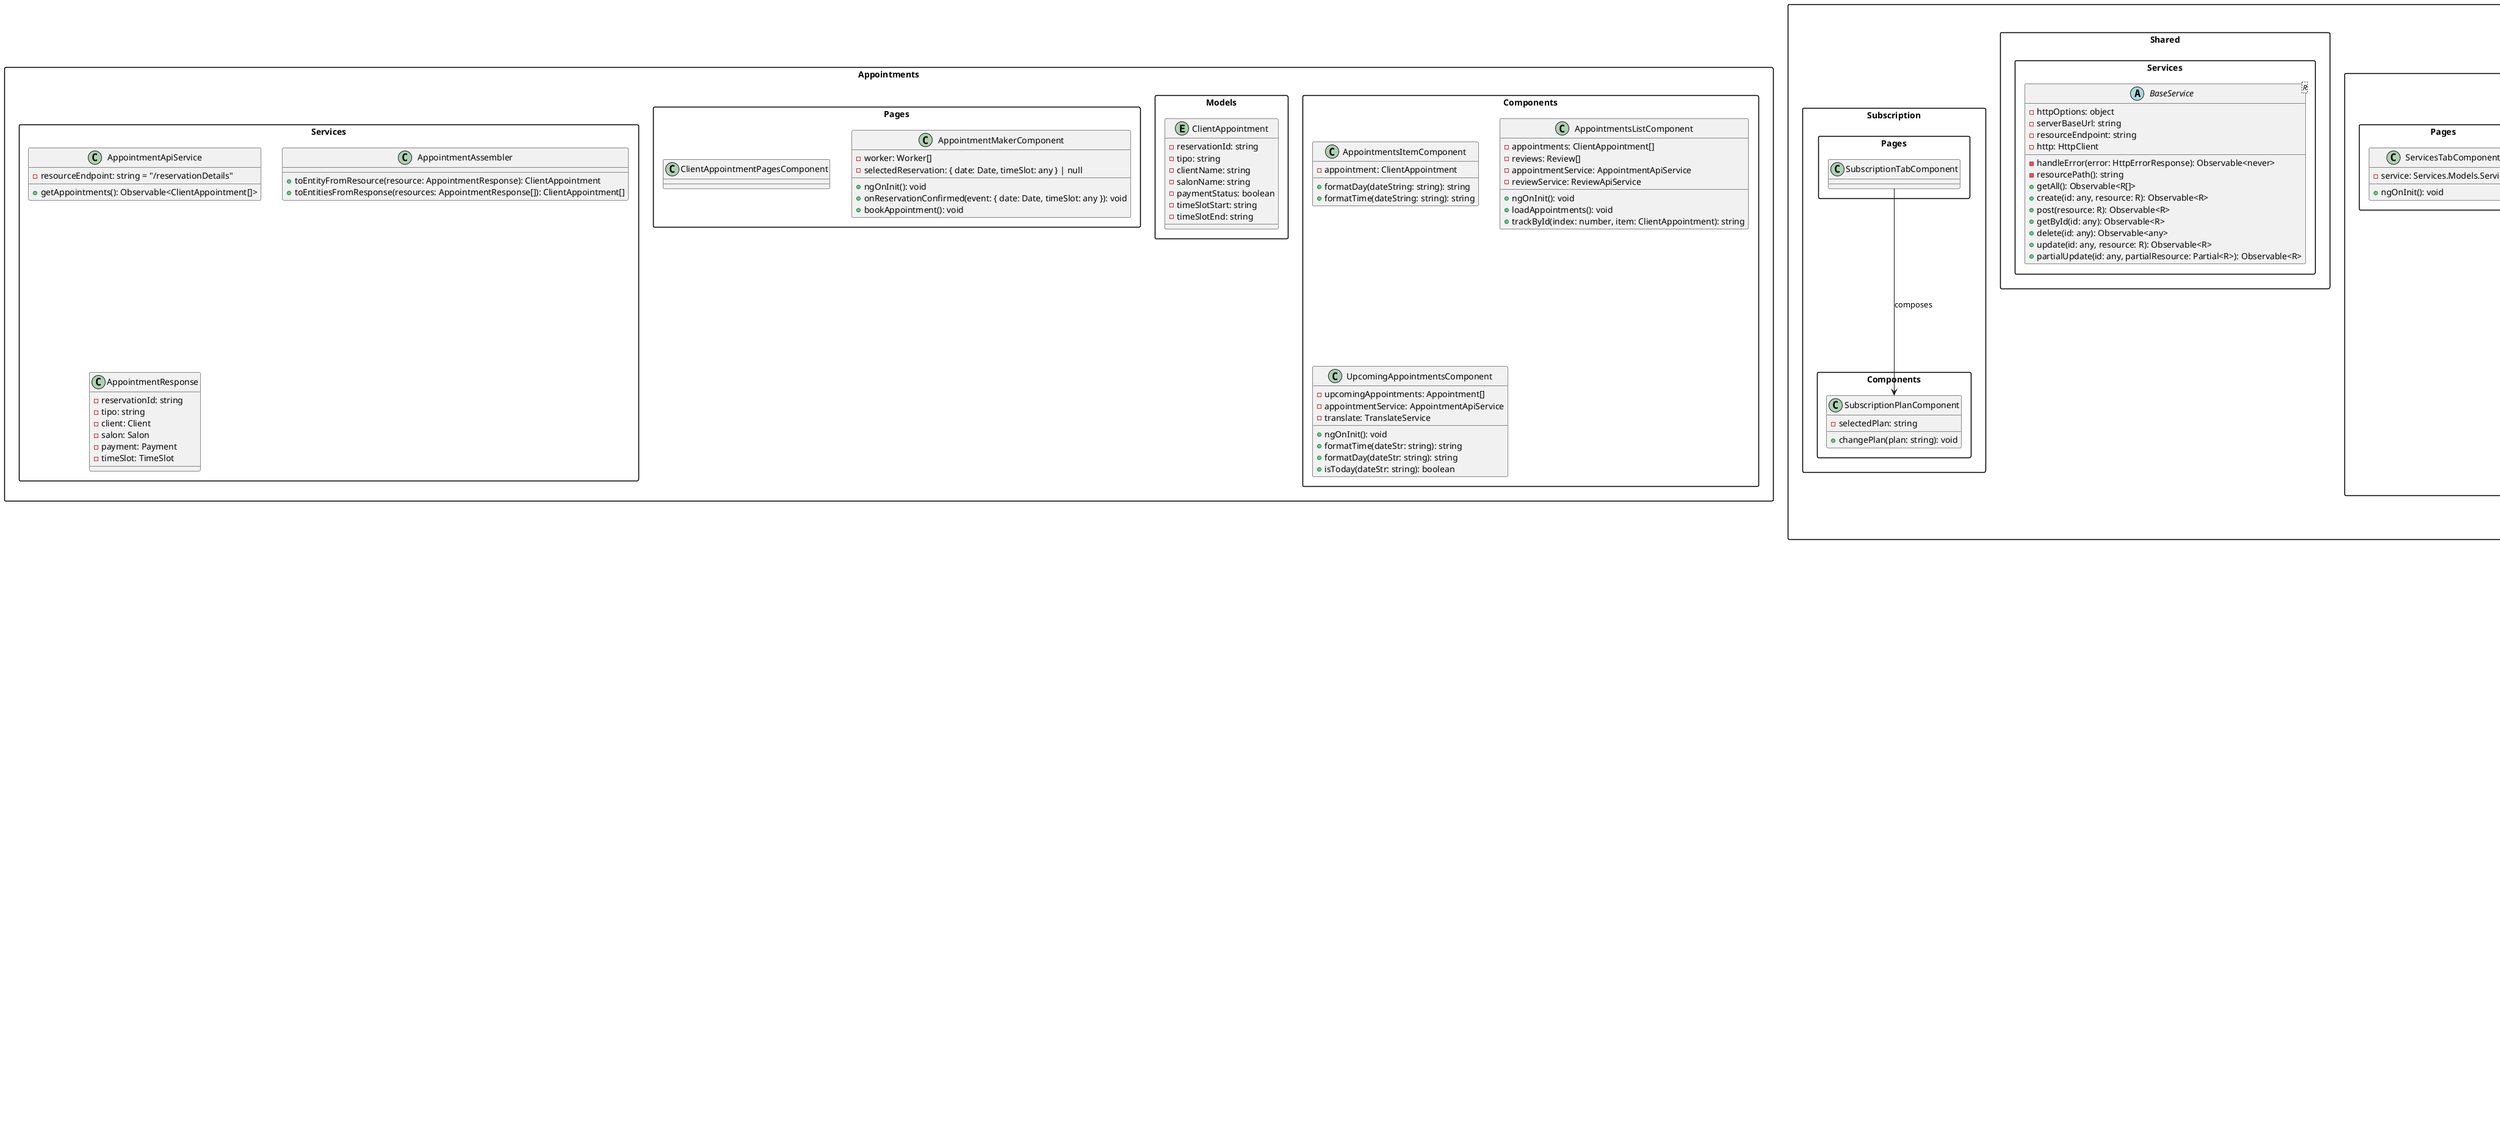 @startuml
skinparam packageStyle rectangle

package "App" {
  class AppComponent <<Component>>{
     +title: string
   }
}

package "Appointments" {

  package "Components" {
    class AppointmentsItemComponent {
      - appointment: ClientAppointment
      + formatDay(dateString: string): string
      + formatTime(dateString: string): string
    }

    class AppointmentsListComponent {
      - appointments: ClientAppointment[]
      - reviews: Review[]
      - appointmentService: AppointmentApiService
      - reviewService: ReviewApiService
      + ngOnInit(): void
      + loadAppointments(): void
      + trackById(index: number, item: ClientAppointment): string
    }

    class UpcomingAppointmentsComponent {
      - upcomingAppointments: Appointment[]
      - appointmentService: AppointmentApiService
      - translate: TranslateService
      + ngOnInit(): void
      + formatTime(dateStr: string): string
      + formatDay(dateStr: string): string
      + isToday(dateStr: string): boolean
    }
  }
    ' Declaramos ReviewItemComponent y ReviewListComponent solo aquí en appointments.components

  package "Models" {
    entity ClientAppointment {
      - reservationId: string
      - tipo: string
      - clientName: string
      - salonName: string
      - paymentStatus: boolean
      - timeSlotStart: string
      - timeSlotEnd: string
    }
  }

  package "Pages" {
    class AppointmentMakerComponent {
      - worker: Worker[]
      - selectedReservation: { date: Date, timeSlot: any } | null
      + ngOnInit(): void
      + onReservationConfirmed(event: { date: Date, timeSlot: any }): void
      + bookAppointment(): void
    }
    class ClientAppointmentPagesComponent {
    }
  }

  package "Services" {
    class AppointmentApiService {
      - resourceEndpoint: string = "/reservationDetails"
      + getAppointments(): Observable<ClientAppointment[]>
    }

    class AppointmentAssembler {
      + toEntityFromResource(resource: AppointmentResponse): ClientAppointment
      + toEntitiesFromResponse(resources: AppointmentResponse[]): ClientAppointment[]
    }
    class AppointmentResponse {
      - reservationId: string
      - tipo: string
      - client: Client
      - salon: Salon
      - payment: Payment
      - timeSlot: TimeSlot
    }
  }
}

package "Dashboard" {

  package "Components" {
    ' Declaramos ReviewItemComponent y ReviewListComponent **solo como referencia** (no redeclarar)
    ' Para evitar duplicados referenciamos las del paquete appointments.components en relaciones

    class SalonItemComponent {
      - salon: Salon
      + salonSelected: EventEmitter<Salon>
    }

    class SalonListComponent {
      - salons: Salon[]
      + ngOnInit(): void
    }

    class StaffItemComponent {
      - worker: Worker
    }

    class StaffListComponent {
      - WorkerList: Worker[]
    }
  }

  package "Models" {


    entity Salon {
      - salonId: string
      - location: string
      - imageURL: string
      - phone: number
      - name: string
    }

    entity Worker {
      - id: number
      - nombre: string
      - especializacion: string
      - foto: string
    }


  }

  package "Pages" {
    class ClientDashboardComponent {
    }

    class ProfessionalDashboardComponent {
      - worker: Worker[]
      - reviews: Review[]
      + ngOnInit(): void
    }

    class SalonComponent {
      - salon: Salon
      - profile: SalonProfile
      - reviews: Review[]
      - services: Service[]
      + ngOnInit(): void
      + salonSelected: EventEmitter<Salon>
    }
  }

  package "Services" {
    class SalonApiService {
      - baseUrl: string
      - detailsEndpoint: string = "/salons"
      + getSalons(): Observable<Salon[]>
    }

    class WorkerApiService {
      - resourceEndpoint: string = "/workers"
      + getWorkers(): Observable<Worker[]>
    }

    class SalonAssembler {
      + toEntityFromResource(resource: SalonsResource): Salon
      + toEntitiesfromResponse(response: SalonsResponse): Salon[]
    }

    class WorkerAssembler {
      + toEntityFromResource(resource: WorkerResource): Worker
      + toEntitiesFromResponse(resources: WorkerResource[]): Worker[]
    }

    class SalonsResource {
      - name: string
      - salonId: string
      - location: string
      - imageURL: string
      - phone: number
    }

    class WorkerResource {
      - workerId: number
      - nombre: string
      - especializacion: string
      - fotoUrl: string
    }
  }
}

package "Favorites" {

  package "Pages" {
    class ClientFavoriteComponent {
    }
  }

  package "Components" {
    class SalonGridComponent {
      - salons: Dashboard.Models.Salon[]
      + ngOnInit(): void
    }
  }
}

package "Iam" {
  package "Pages" {
    class RegisterPageComponent {
      - isProvider: boolean
      - showPlanSelector: boolean
      + toggleForm(isProvider: boolean): void
      + completeRegistration(): void
    }

    class LoginPage
  }

  package "Components" {
    class RegisterFormClientComponent
    class RegisterFormProviderComponent
    class PlanSelectorComponent {
      - selectedPlan: string
      + onPlanSelect(plan: string): void
    }
    class LoginFormComponent
  }

  ' Relaciones internas
  RegisterPageComponent --> Iam.Components.RegisterFormClientComponent : composes
  RegisterPageComponent --> Iam.Components.RegisterFormProviderComponent : composes
  RegisterPageComponent --> Iam.Components.PlanSelectorComponent : composes
  RegisterPageComponent --> Iam.Components.LoginFormComponent : composes
}

package "Profile" {

  package "Components" {
    class ProfileHeaderComponent {
      - profile: Profile.Models.SalonProfile
    }

    class ProfilePortfolioComponent {
      - profile: Profile.Models.SalonProfile
      + onAddPhoto(): void
      + onImageClick(imageUrl: string): void
    }

    class ReviewItemComponent {
      - review: Dashboard.Models.Review
    }

    class ReviewListComponent {
      - profileReviews: Dashboard.Models.Review[]
      + ngOnInit(): void
    }
  }

  package "Models" {
    class SalonProfile {
      - profileId: number
      - userId: string
      - salonName: string
      - rating: number
      - profileImage: string
      - coverImage: string
      - socials: socials
      - portfolioImages: string[]
      - address: string
      - email: string
      - accounts: accounts
    }
  }

  package "Pages" {
    class ProfilePageComponent {
      - profile: Profile.Models.SalonProfile
      + ngOnInit(): void
    }
  }

  package "Services" {
    class SalonProfileApiService {
      - resourceEndpoint: string = "/salonProfiles"
      + getProfileById(id: number): Observable<Profile.Models.SalonProfile>
    }

    class SalonProfileAssembler {
      + toEntityFromResponse(resource: SalonProfileResponse): Profile.Models.SalonProfile
      + toEntitiesFromResponse(resources: SalonProfileResponse[]): Profile.Models.SalonProfile[]
      + toResponseFromEntity(entity: Profile.Models.SalonProfile): SalonProfileResponse
    }

    class SalonProfileResponse {
      - id: number
      - userId: string
      - salonName: string
      - rating: number
      - profileImage: string
      - coverImage: string
      - socials: socials
      - portfolioImages: string[]
      - accounts: accounts
      - Address: string
      - salonemail: string
    }
  }
}

package "ProfileClient" {

  package "Components" {
    class ProfileComponent {
      - profileForm: FormGroup
      - passwordForm: FormGroup
      - profile: ProfileClient.Models.Profile
      - isLoading: boolean
      - passwordsMatch: boolean
      - showCurrentPasswordField: boolean
      + ngOnInit(): void
      + loadProfile(): void
      + updateForm(profile: ProfileClient.Models.Profile): void
      + saveProfile(): void
      + changePassword(): void
      + logout(): void
      + deleteAccount(): void
    }
  }

  package "Models" {
    entity Profile {
      - accountId: string
      - name: string
      - email: string
      - phoneNumber: string
      - identityDocument: string
      - notifications: boolean
      - location: boolean
    }
  }

  package "Pages" {
    class ClientProfileComponent {
    }
  }

  package "Services" {
    class ProfileService {
      - apiUrl: string
      + getProfile(): Observable<ProfileClient.Models.Profile>
      + updateProfile(profile: ProfileClient.Models.Profile): Observable<ProfileClient.Models.Profile>
      + changePassword(currentPassword: string, newPassword: string): Observable<boolean>
      + logout(): Observable<boolean>
      + deleteAccount(): Observable<boolean>
    }
  }
}

package "ProviderSettings" {

  package "Components" {
    class SettingsComponent {
      - profile: Profile.Models.SalonProfile
    }

    class SettingsPasswordComponent {
      - profile: Profile.Models.SalonProfile
      - value: string
      - currentPassword: string
      - passwordService: Profile.Services.SalonProfileApiService
      + updatePassword(): void
    }
  }

  package "Pages" {
    class SettingsPageComponent {
      - profile: Profile.Models.SalonProfile
      + ngOnInit(): void
    }
  }
}

package "Public" {

  package "Components" {
    class ClientLayoutComponent {
    }

    class LanguageSwitcherComponent {
      - currentLang: string
      - languages: string[]
      + useLanguage(language: string): void
    }

    class ProviderLayoutComponent {
    }

    class SidebarComponent {
    }

    class SidebarClientComponent {
    }

    class ToolbarClientComponent {
    }

    class ToolbarProviderComponent {
    }
  }
}

package "Reviews" {


  package "Components" {
    class ReviewItemComponent {
      - review: Review
      + getStars(): number[]
    }

    class ReviewListComponent {
      - reviews: Review[]
    }
  }

  package "Models" {
    entity Review {
      - id: number
      - author: string
      - rating: number
      - text: string
      - read: boolean
    }

  package "Pages" {
    class ReviewsTabComponent {
      - reviews: Dashboard.Models.Review[]
      + ngOnInit(): void
    }
  }

  package "Services" {

    class ReviewAssembler {
      + toEntityFromResource(resource: ReviewResponse): Review
      + toEntitiesFromResponse(resources: ReviewResponse[]): Review[]
    }
    class ReviewResponse {
      - id: number
      - author: string
      - rating: number
      - text: string
      - read: boolean
    }
    class ReviewApiService {
      - resourceEndpoint: string = "/reviews"
      + getReviews(): Observable<Review[]>
    }
  }
}


package "Schedule" {

  package "Components" {
    class CalendarComponent {
      - days: string[]
      - hours: string[]
      - workers: string[]
      - currentWorkerIndex: number
      - calendars: Dashboard.Models.Appointment[]
      + get currentWorker(): string
      + swapWorker(): void
      + ngOnInit(): void
      + formatTime(dateStr: string): string
      + formatDay(dateStr: string): string
      + isToday(dateStr: string): boolean
    }

    class DatePickerComponent {
      - selected: Date | null
      - timeSlots: array
      - selectedTimeSlot: any
      + selectTimeSlot(slot: any): void
      + reservationConfirmed: EventEmitter<{date: Date, timeSlot: any}>
    }

    class ReservationComponent {
      - service: string
      - startTime: string
      - endTime: string
      - clientName: string
    }
  }

  package "Pages" {
    class SchedulePageComponent {
    }
  }
}

' Relaciones Schedule
Schedule.Components.CalendarComponent --> Dashboard.Models.Appointment : uses
Schedule.Components.CalendarComponent --> Dashboard.Services.AppointmentApiService : uses

Schedule.Pages.SchedulePageComponent --> Schedule.Components.CalendarComponent : composes
Schedule.Pages.SchedulePageComponent --> Public.Components.ToolbarProviderComponent : composes


package "Services" {

  package "Components" {
    class CreateServiceDialogComponent {
      - service: Services.Models.ServiceResponse
      + submit(): void
      + cancel(): void
    }

    class ServiceListComponent {
      - services: Services.Models.Service[]
      + ngOnInit(): void
    }

    class ServiceTableComponent {
      - displayedColumns: string[]
      - services: Services.Models.Service[]
      - servicesService: Services.Services.ServiceApiService
      + createService(): void
      + updateService(): void
      + deleteService(id: number): void
    }
  }

  package "Models" {
    class Service {
      - id: number
      - name: string
      - description: string
      - duration: number
      - price: number
      - status: 'Active' | 'Paused'
    }
  }

  package "Services" {
    class ServiceApiService {
      - resourceEndpoint: string
      + getServices(): Observable<Services.Models.Service[]>
    }

    class ServiceAssembler {
      + toEntityFromResource(resource: Services.Services.ServiceResponse): Services.Models.Service
      + toEntitiesFromResponse(resources: Services.Services.ServiceResponse[]): Services.Models.Service[]
      + toResponseFromEntity(entity: Services.Models.Service): Services.Services.ServiceResponse
    }

    interface ServiceResponse {
      + id: number
      + name: string
      + description: string
      + duration: number
      + price: number
      + status: 'Active' | 'Paused'
    }
  }

  package "Pages" {
    class ServicesTabComponent {
      - service: Services.Models.Service[]
      + ngOnInit(): void
    }
  }
}

package "Shared" {

  package "Services" {
    abstract class BaseService<R> {
      - httpOptions: object
      - serverBaseUrl: string
      - resourceEndpoint: string
      - http: HttpClient
      - handleError(error: HttpErrorResponse): Observable<never>
      - resourcePath(): string
      + getAll(): Observable<R[]>
      + create(id: any, resource: R): Observable<R>
      + post(resource: R): Observable<R>
      + getById(id: any): Observable<R>
      + delete(id: any): Observable<any>
      + update(id: any, resource: R): Observable<R>
      + partialUpdate(id: any, partialResource: Partial<R>): Observable<R>
    }
  }
}

package "Subscription" {
  package "Pages" {
    class SubscriptionTabComponent {
    }
  }

  package "Components" {
    class SubscriptionPlanComponent {
      - selectedPlan: string
      + changePlan(plan: string): void
    }
  }
}

' Relaciones Subscription
Subscription.Pages.SubscriptionTabComponent --> Subscription.Components.SubscriptionPlanComponent : composes

@enduml
